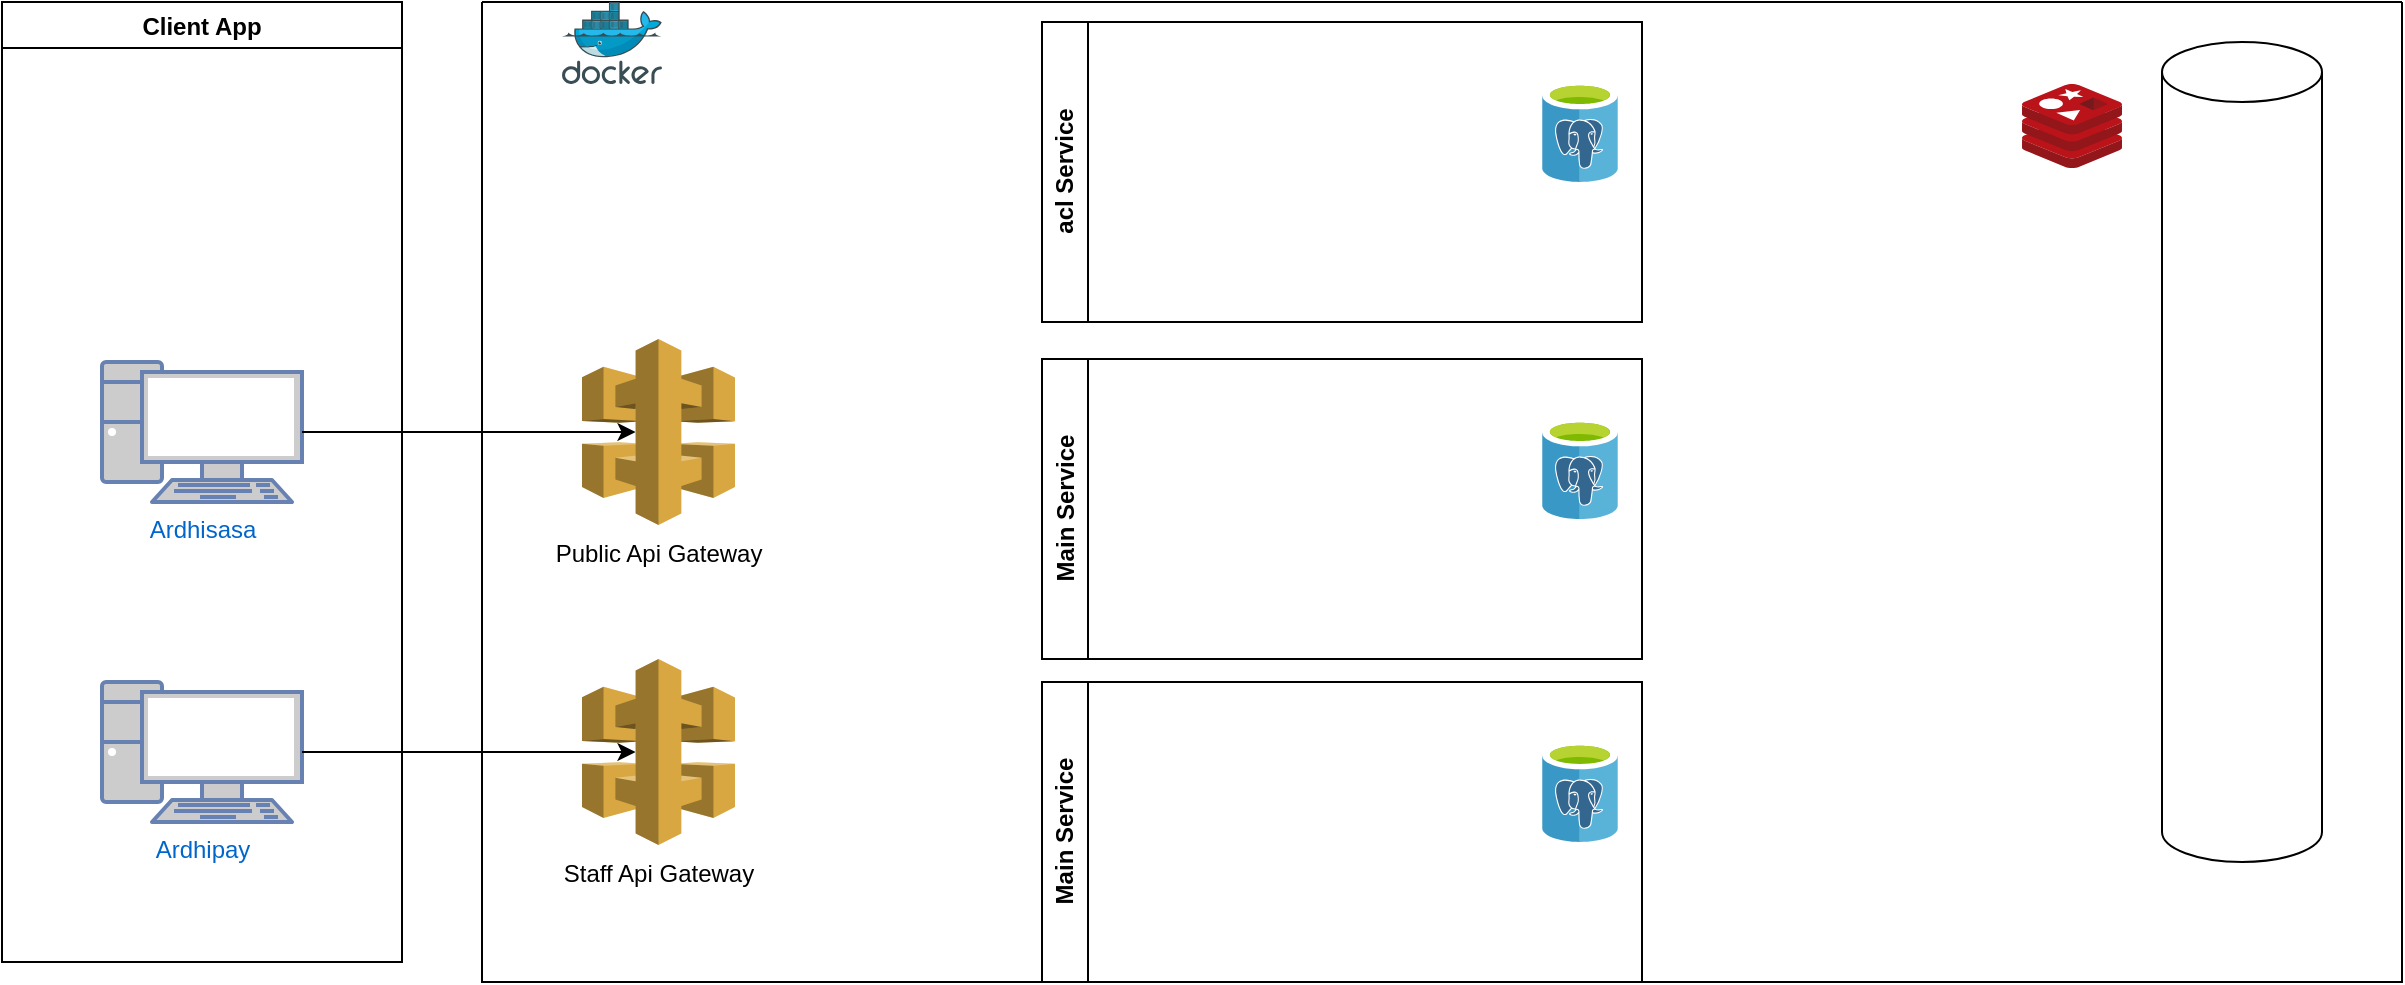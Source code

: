 <mxfile version="23.1.5" type="github">
  <diagram name="Page-1" id="X-Ikt2yS38_xHKI1-joO">
    <mxGraphModel dx="1194" dy="615" grid="1" gridSize="10" guides="1" tooltips="1" connect="1" arrows="1" fold="1" page="1" pageScale="1" pageWidth="827" pageHeight="1169" math="0" shadow="0">
      <root>
        <mxCell id="0" />
        <mxCell id="1" parent="0" />
        <mxCell id="FhZttKuwCezYCY0k29h0-20" value="" style="swimlane;startSize=0;" parent="1" vertex="1">
          <mxGeometry x="280" y="40" width="960" height="490" as="geometry" />
        </mxCell>
        <mxCell id="FhZttKuwCezYCY0k29h0-2" value="" style="image;sketch=0;aspect=fixed;html=1;points=[];align=center;fontSize=12;image=img/lib/mscae/Docker.svg;" parent="FhZttKuwCezYCY0k29h0-20" vertex="1">
          <mxGeometry x="40" width="50" height="41" as="geometry" />
        </mxCell>
        <mxCell id="FhZttKuwCezYCY0k29h0-1" value="" style="image;sketch=0;aspect=fixed;html=1;points=[];align=center;fontSize=12;image=img/lib/mscae/Cache_Redis_Product.svg;" parent="FhZttKuwCezYCY0k29h0-20" vertex="1">
          <mxGeometry x="770" y="41" width="50" height="42" as="geometry" />
        </mxCell>
        <mxCell id="FhZttKuwCezYCY0k29h0-26" value="Public Api Gateway" style="outlineConnect=0;dashed=0;verticalLabelPosition=bottom;verticalAlign=top;align=center;html=1;shape=mxgraph.aws3.api_gateway;fillColor=#D9A741;gradientColor=none;" parent="FhZttKuwCezYCY0k29h0-20" vertex="1">
          <mxGeometry x="50" y="168.5" width="76.5" height="93" as="geometry" />
        </mxCell>
        <mxCell id="FhZttKuwCezYCY0k29h0-29" value="acl Service" style="swimlane;horizontal=0;whiteSpace=wrap;html=1;" parent="FhZttKuwCezYCY0k29h0-20" vertex="1">
          <mxGeometry x="280" y="10" width="300" height="150" as="geometry" />
        </mxCell>
        <mxCell id="FhZttKuwCezYCY0k29h0-4" value="" style="image;sketch=0;aspect=fixed;html=1;points=[];align=center;fontSize=12;image=img/lib/mscae/Azure_Database_for_PostgreSQL_servers.svg;" parent="FhZttKuwCezYCY0k29h0-29" vertex="1">
          <mxGeometry x="250" y="30" width="38" height="50" as="geometry" />
        </mxCell>
        <mxCell id="FhZttKuwCezYCY0k29h0-31" value="Staff Api Gateway" style="outlineConnect=0;dashed=0;verticalLabelPosition=bottom;verticalAlign=top;align=center;html=1;shape=mxgraph.aws3.api_gateway;fillColor=#D9A741;gradientColor=none;" parent="FhZttKuwCezYCY0k29h0-20" vertex="1">
          <mxGeometry x="50" y="328.5" width="76.5" height="93" as="geometry" />
        </mxCell>
        <mxCell id="FhZttKuwCezYCY0k29h0-37" value="Main Service" style="swimlane;horizontal=0;whiteSpace=wrap;html=1;" parent="FhZttKuwCezYCY0k29h0-20" vertex="1">
          <mxGeometry x="280" y="178.5" width="300" height="150" as="geometry" />
        </mxCell>
        <mxCell id="FhZttKuwCezYCY0k29h0-38" value="" style="image;sketch=0;aspect=fixed;html=1;points=[];align=center;fontSize=12;image=img/lib/mscae/Azure_Database_for_PostgreSQL_servers.svg;" parent="FhZttKuwCezYCY0k29h0-37" vertex="1">
          <mxGeometry x="250" y="30" width="38" height="50" as="geometry" />
        </mxCell>
        <mxCell id="FhZttKuwCezYCY0k29h0-39" value="Main Service" style="swimlane;horizontal=0;whiteSpace=wrap;html=1;" parent="FhZttKuwCezYCY0k29h0-20" vertex="1">
          <mxGeometry x="280" y="340" width="300" height="150" as="geometry" />
        </mxCell>
        <mxCell id="FhZttKuwCezYCY0k29h0-40" value="" style="image;sketch=0;aspect=fixed;html=1;points=[];align=center;fontSize=12;image=img/lib/mscae/Azure_Database_for_PostgreSQL_servers.svg;" parent="FhZttKuwCezYCY0k29h0-39" vertex="1">
          <mxGeometry x="250" y="30" width="38" height="50" as="geometry" />
        </mxCell>
        <mxCell id="FhZttKuwCezYCY0k29h0-25" value="Client App" style="swimlane;" parent="1" vertex="1">
          <mxGeometry x="40" y="40" width="200" height="480" as="geometry" />
        </mxCell>
        <mxCell id="FhZttKuwCezYCY0k29h0-10" value="Ardhisasa" style="fontColor=#0066CC;verticalAlign=top;verticalLabelPosition=bottom;labelPosition=center;align=center;html=1;outlineConnect=0;fillColor=#CCCCCC;strokeColor=#6881B3;gradientColor=none;gradientDirection=north;strokeWidth=2;shape=mxgraph.networks.pc;" parent="FhZttKuwCezYCY0k29h0-25" vertex="1">
          <mxGeometry x="50" y="180" width="100" height="70" as="geometry" />
        </mxCell>
        <mxCell id="FhZttKuwCezYCY0k29h0-30" value="Ardhipay" style="fontColor=#0066CC;verticalAlign=top;verticalLabelPosition=bottom;labelPosition=center;align=center;html=1;outlineConnect=0;fillColor=#CCCCCC;strokeColor=#6881B3;gradientColor=none;gradientDirection=north;strokeWidth=2;shape=mxgraph.networks.pc;" parent="FhZttKuwCezYCY0k29h0-25" vertex="1">
          <mxGeometry x="50" y="340" width="100" height="70" as="geometry" />
        </mxCell>
        <mxCell id="FhZttKuwCezYCY0k29h0-33" style="edgeStyle=orthogonalEdgeStyle;rounded=0;orthogonalLoop=1;jettySize=auto;html=1;entryX=0.35;entryY=0.5;entryDx=0;entryDy=0;entryPerimeter=0;" parent="1" source="FhZttKuwCezYCY0k29h0-10" target="FhZttKuwCezYCY0k29h0-26" edge="1">
          <mxGeometry relative="1" as="geometry" />
        </mxCell>
        <mxCell id="FhZttKuwCezYCY0k29h0-34" style="edgeStyle=orthogonalEdgeStyle;rounded=0;orthogonalLoop=1;jettySize=auto;html=1;entryX=0.35;entryY=0.5;entryDx=0;entryDy=0;entryPerimeter=0;" parent="1" source="FhZttKuwCezYCY0k29h0-30" target="FhZttKuwCezYCY0k29h0-31" edge="1">
          <mxGeometry relative="1" as="geometry" />
        </mxCell>
        <mxCell id="FhZttKuwCezYCY0k29h0-36" value="" style="shape=cylinder3;whiteSpace=wrap;html=1;boundedLbl=1;backgroundOutline=1;size=15;" parent="1" vertex="1">
          <mxGeometry x="1120" y="60" width="80" height="410" as="geometry" />
        </mxCell>
      </root>
    </mxGraphModel>
  </diagram>
</mxfile>
